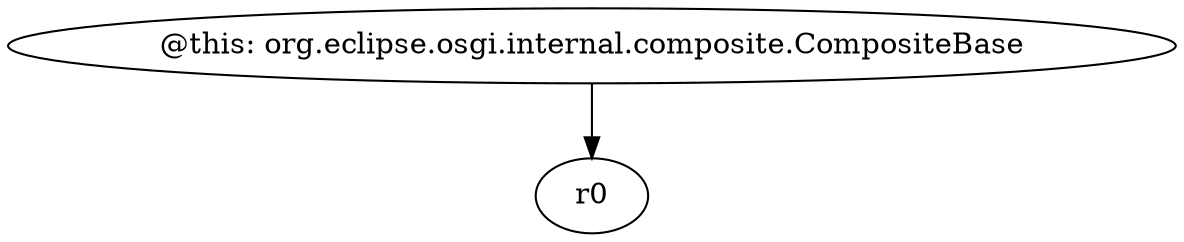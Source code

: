 digraph g {
0[label="@this: org.eclipse.osgi.internal.composite.CompositeBase"]
1[label="r0"]
0->1[label=""]
}